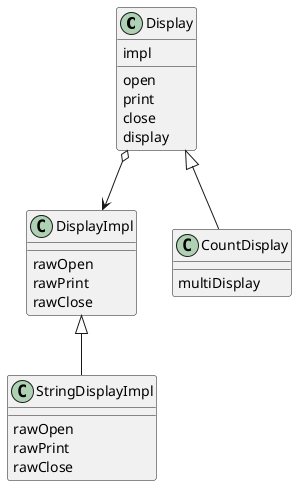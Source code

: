 @startuml

class Display {
    impl
    {method} open
    {method} print
    {method} close
    {method} display
}

class DisplayImpl {
    {method} rawOpen
    {method} rawPrint
    {method} rawClose
}

class CountDisplay {
    {method} multiDisplay
}

class StringDisplayImpl {
    {method} rawOpen
    {method} rawPrint
    {method} rawClose
}

Display o--> DisplayImpl

Display <|-- CountDisplay
DisplayImpl <|-- StringDisplayImpl

@enduml